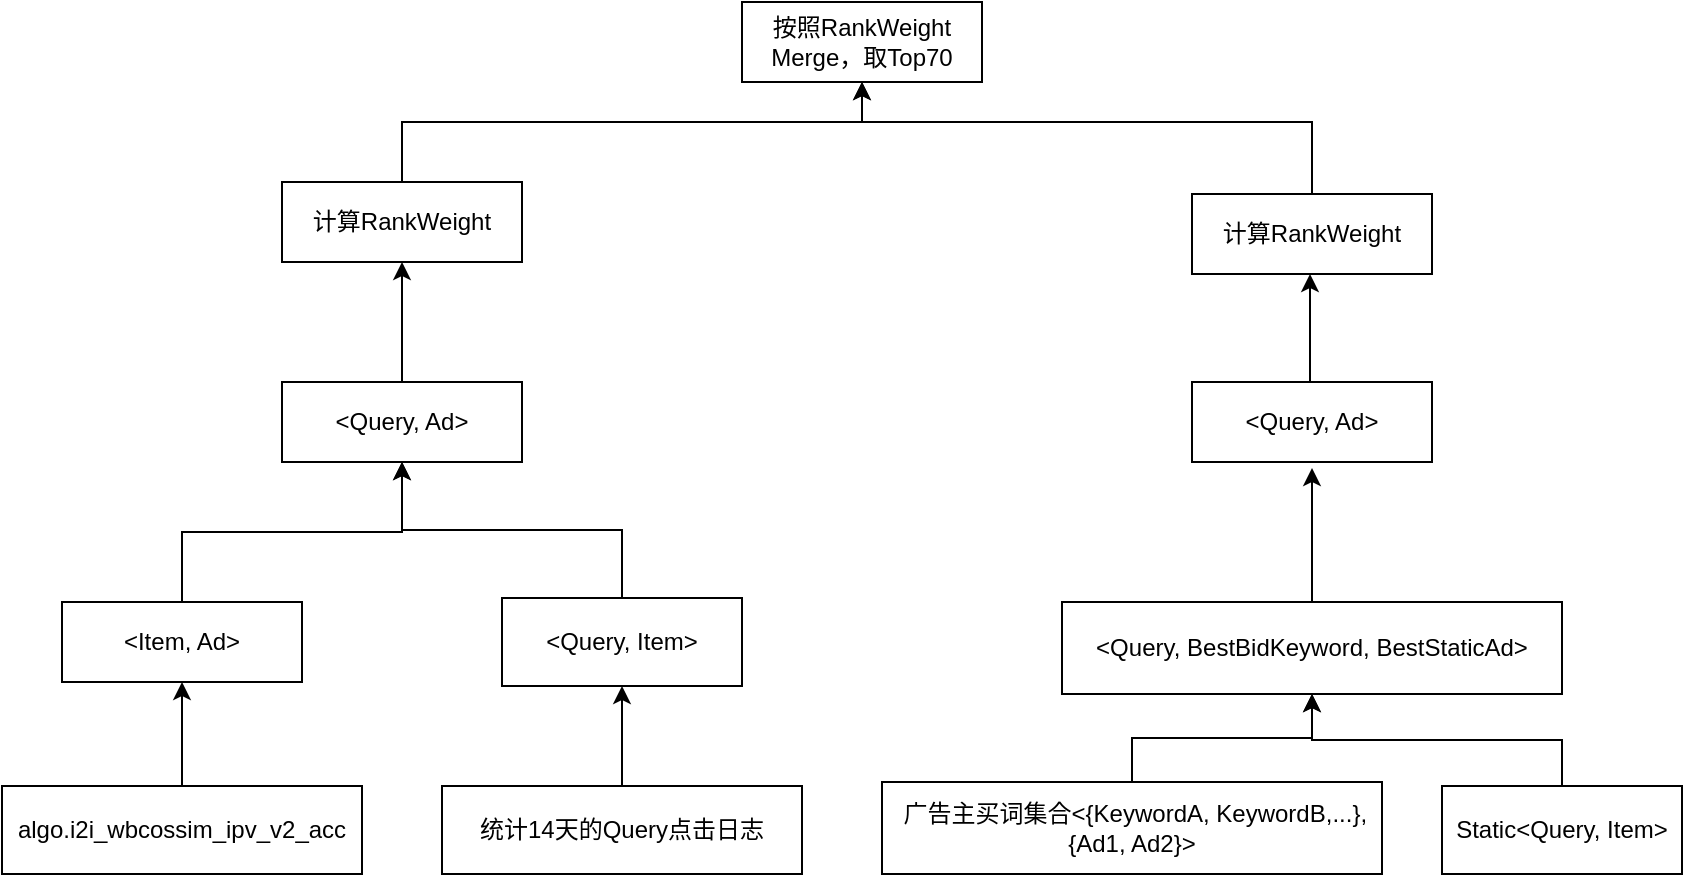 <mxfile version="10.7.1" type="github"><diagram id="u9S-XR-0p9wk9IMvZA1N" name="Page-1"><mxGraphModel dx="1394" dy="764" grid="1" gridSize="10" guides="1" tooltips="1" connect="1" arrows="1" fold="1" page="1" pageScale="1" pageWidth="827" pageHeight="1169" math="0" shadow="0"><root><mxCell id="0"/><mxCell id="1" parent="0"/><mxCell id="tuuY2uZahGqedihSm1mP-2" style="edgeStyle=orthogonalEdgeStyle;rounded=0;orthogonalLoop=1;jettySize=auto;html=1;exitX=0.5;exitY=0;exitDx=0;exitDy=0;" edge="1" parent="1" source="tuuY2uZahGqedihSm1mP-1"><mxGeometry relative="1" as="geometry"><mxPoint x="110" y="760" as="targetPoint"/></mxGeometry></mxCell><mxCell id="tuuY2uZahGqedihSm1mP-1" value="&lt;span&gt;algo.i2i_wbcossim_ipv_v2_acc&lt;/span&gt;" style="rounded=0;whiteSpace=wrap;html=1;" vertex="1" parent="1"><mxGeometry x="20" y="812" width="180" height="44" as="geometry"/></mxCell><mxCell id="tuuY2uZahGqedihSm1mP-8" style="edgeStyle=orthogonalEdgeStyle;rounded=0;orthogonalLoop=1;jettySize=auto;html=1;exitX=0.5;exitY=0;exitDx=0;exitDy=0;entryX=0.5;entryY=1;entryDx=0;entryDy=0;" edge="1" parent="1" source="tuuY2uZahGqedihSm1mP-3" target="tuuY2uZahGqedihSm1mP-7"><mxGeometry relative="1" as="geometry"><Array as="points"><mxPoint x="110" y="685"/><mxPoint x="220" y="685"/></Array></mxGeometry></mxCell><mxCell id="tuuY2uZahGqedihSm1mP-3" value="&amp;lt;Item, Ad&amp;gt;" style="rounded=0;whiteSpace=wrap;html=1;" vertex="1" parent="1"><mxGeometry x="50" y="720" width="120" height="40" as="geometry"/></mxCell><mxCell id="tuuY2uZahGqedihSm1mP-6" value="" style="edgeStyle=orthogonalEdgeStyle;rounded=0;orthogonalLoop=1;jettySize=auto;html=1;" edge="1" parent="1" source="tuuY2uZahGqedihSm1mP-4" target="tuuY2uZahGqedihSm1mP-5"><mxGeometry relative="1" as="geometry"/></mxCell><mxCell id="tuuY2uZahGqedihSm1mP-4" value="统计14天的Query点击日志" style="rounded=0;whiteSpace=wrap;html=1;" vertex="1" parent="1"><mxGeometry x="240" y="812" width="180" height="44" as="geometry"/></mxCell><mxCell id="tuuY2uZahGqedihSm1mP-9" style="edgeStyle=orthogonalEdgeStyle;rounded=0;orthogonalLoop=1;jettySize=auto;html=1;exitX=0.5;exitY=0;exitDx=0;exitDy=0;entryX=0.5;entryY=1;entryDx=0;entryDy=0;" edge="1" parent="1" source="tuuY2uZahGqedihSm1mP-5" target="tuuY2uZahGqedihSm1mP-7"><mxGeometry relative="1" as="geometry"><Array as="points"><mxPoint x="330" y="684"/><mxPoint x="220" y="684"/></Array></mxGeometry></mxCell><mxCell id="tuuY2uZahGqedihSm1mP-5" value="&amp;lt;Query, Item&amp;gt;" style="rounded=0;whiteSpace=wrap;html=1;" vertex="1" parent="1"><mxGeometry x="270" y="718" width="120" height="44" as="geometry"/></mxCell><mxCell id="tuuY2uZahGqedihSm1mP-15" value="" style="edgeStyle=orthogonalEdgeStyle;rounded=0;orthogonalLoop=1;jettySize=auto;html=1;" edge="1" parent="1" source="tuuY2uZahGqedihSm1mP-7" target="tuuY2uZahGqedihSm1mP-14"><mxGeometry relative="1" as="geometry"/></mxCell><mxCell id="tuuY2uZahGqedihSm1mP-7" value="&amp;lt;Query, Ad&amp;gt;" style="rounded=0;whiteSpace=wrap;html=1;" vertex="1" parent="1"><mxGeometry x="160" y="610" width="120" height="40" as="geometry"/></mxCell><mxCell id="tuuY2uZahGqedihSm1mP-37" style="edgeStyle=orthogonalEdgeStyle;rounded=0;orthogonalLoop=1;jettySize=auto;html=1;exitX=0.5;exitY=0;exitDx=0;exitDy=0;entryX=0.5;entryY=1;entryDx=0;entryDy=0;" edge="1" parent="1" source="tuuY2uZahGqedihSm1mP-14" target="tuuY2uZahGqedihSm1mP-35"><mxGeometry relative="1" as="geometry"><Array as="points"><mxPoint x="220" y="480"/><mxPoint x="450" y="480"/></Array></mxGeometry></mxCell><mxCell id="tuuY2uZahGqedihSm1mP-14" value="计算RankWeight" style="rounded=0;whiteSpace=wrap;html=1;" vertex="1" parent="1"><mxGeometry x="160" y="510" width="120" height="40" as="geometry"/></mxCell><mxCell id="tuuY2uZahGqedihSm1mP-26" style="edgeStyle=orthogonalEdgeStyle;rounded=0;orthogonalLoop=1;jettySize=auto;html=1;exitX=0.5;exitY=0;exitDx=0;exitDy=0;entryX=0.5;entryY=1;entryDx=0;entryDy=0;" edge="1" parent="1" source="tuuY2uZahGqedihSm1mP-16" target="tuuY2uZahGqedihSm1mP-22"><mxGeometry relative="1" as="geometry"/></mxCell><mxCell id="tuuY2uZahGqedihSm1mP-16" value="&amp;nbsp;广告主买词集合&amp;lt;{KeywordA, KeywordB,...}, {Ad1, Ad2}&amp;gt;" style="rounded=0;whiteSpace=wrap;html=1;" vertex="1" parent="1"><mxGeometry x="460" y="810" width="250" height="46" as="geometry"/></mxCell><mxCell id="tuuY2uZahGqedihSm1mP-29" value="" style="edgeStyle=orthogonalEdgeStyle;rounded=0;orthogonalLoop=1;jettySize=auto;html=1;" edge="1" parent="1" source="tuuY2uZahGqedihSm1mP-22"><mxGeometry relative="1" as="geometry"><mxPoint x="675" y="653" as="targetPoint"/></mxGeometry></mxCell><mxCell id="tuuY2uZahGqedihSm1mP-22" value="&amp;lt;Query, BestBidKeyword, BestStaticAd&amp;gt;" style="rounded=0;whiteSpace=wrap;html=1;" vertex="1" parent="1"><mxGeometry x="550" y="720" width="250" height="46" as="geometry"/></mxCell><mxCell id="tuuY2uZahGqedihSm1mP-31" value="" style="edgeStyle=orthogonalEdgeStyle;rounded=0;orthogonalLoop=1;jettySize=auto;html=1;" edge="1" parent="1"><mxGeometry relative="1" as="geometry"><mxPoint x="674" y="613" as="sourcePoint"/><mxPoint x="674" y="556" as="targetPoint"/><Array as="points"><mxPoint x="674" y="596"/><mxPoint x="674" y="596"/></Array></mxGeometry></mxCell><mxCell id="tuuY2uZahGqedihSm1mP-27" style="edgeStyle=orthogonalEdgeStyle;rounded=0;orthogonalLoop=1;jettySize=auto;html=1;exitX=0.5;exitY=0;exitDx=0;exitDy=0;entryX=0.5;entryY=1;entryDx=0;entryDy=0;" edge="1" parent="1" source="tuuY2uZahGqedihSm1mP-24" target="tuuY2uZahGqedihSm1mP-22"><mxGeometry relative="1" as="geometry"><mxPoint x="680" y="760" as="targetPoint"/></mxGeometry></mxCell><mxCell id="tuuY2uZahGqedihSm1mP-24" value="Static&amp;lt;Query, Item&amp;gt;" style="rounded=0;whiteSpace=wrap;html=1;" vertex="1" parent="1"><mxGeometry x="740" y="812" width="120" height="44" as="geometry"/></mxCell><mxCell id="tuuY2uZahGqedihSm1mP-32" value="&amp;lt;Query, Ad&amp;gt;" style="rounded=0;whiteSpace=wrap;html=1;" vertex="1" parent="1"><mxGeometry x="615" y="610" width="120" height="40" as="geometry"/></mxCell><mxCell id="tuuY2uZahGqedihSm1mP-38" style="edgeStyle=orthogonalEdgeStyle;rounded=0;orthogonalLoop=1;jettySize=auto;html=1;exitX=0.5;exitY=0;exitDx=0;exitDy=0;" edge="1" parent="1" source="tuuY2uZahGqedihSm1mP-34"><mxGeometry relative="1" as="geometry"><mxPoint x="450" y="460" as="targetPoint"/><Array as="points"><mxPoint x="675" y="480"/><mxPoint x="450" y="480"/></Array></mxGeometry></mxCell><mxCell id="tuuY2uZahGqedihSm1mP-34" value="计算RankWeight" style="rounded=0;whiteSpace=wrap;html=1;" vertex="1" parent="1"><mxGeometry x="615" y="516" width="120" height="40" as="geometry"/></mxCell><mxCell id="tuuY2uZahGqedihSm1mP-35" value="按照RankWeight Merge，取Top70" style="rounded=0;whiteSpace=wrap;html=1;" vertex="1" parent="1"><mxGeometry x="390" y="420" width="120" height="40" as="geometry"/></mxCell></root></mxGraphModel></diagram></mxfile>